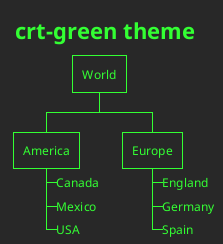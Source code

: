 ' Do not edit
' Theme Gallery
' autogenerated by script
'
@startwbs
!theme crt-green
title crt-green theme
* World
** America 
***_ Canada 
***_ Mexico
***_ USA
** Europe
***_  England
***_  Germany
***_  Spain
@endwbs
